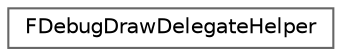 digraph "Graphical Class Hierarchy"
{
 // INTERACTIVE_SVG=YES
 // LATEX_PDF_SIZE
  bgcolor="transparent";
  edge [fontname=Helvetica,fontsize=10,labelfontname=Helvetica,labelfontsize=10];
  node [fontname=Helvetica,fontsize=10,shape=box,height=0.2,width=0.4];
  rankdir="LR";
  Node0 [id="Node000000",label="FDebugDrawDelegateHelper",height=0.2,width=0.4,color="grey40", fillcolor="white", style="filled",URL="$d5/d1e/structFDebugDrawDelegateHelper.html",tooltip=" "];
}
